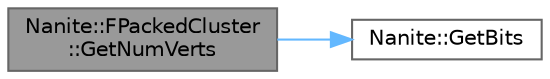 digraph "Nanite::FPackedCluster::GetNumVerts"
{
 // INTERACTIVE_SVG=YES
 // LATEX_PDF_SIZE
  bgcolor="transparent";
  edge [fontname=Helvetica,fontsize=10,labelfontname=Helvetica,labelfontsize=10];
  node [fontname=Helvetica,fontsize=10,shape=box,height=0.2,width=0.4];
  rankdir="LR";
  Node1 [id="Node000001",label="Nanite::FPackedCluster\l::GetNumVerts",height=0.2,width=0.4,color="gray40", fillcolor="grey60", style="filled", fontcolor="black",tooltip=" "];
  Node1 -> Node2 [id="edge1_Node000001_Node000002",color="steelblue1",style="solid",tooltip=" "];
  Node2 [id="Node000002",label="Nanite::GetBits",height=0.2,width=0.4,color="grey40", fillcolor="white", style="filled",URL="$d0/de2/namespaceNanite.html#ac24b28af44487d1cd1039fb32f76d468",tooltip=" "];
}
